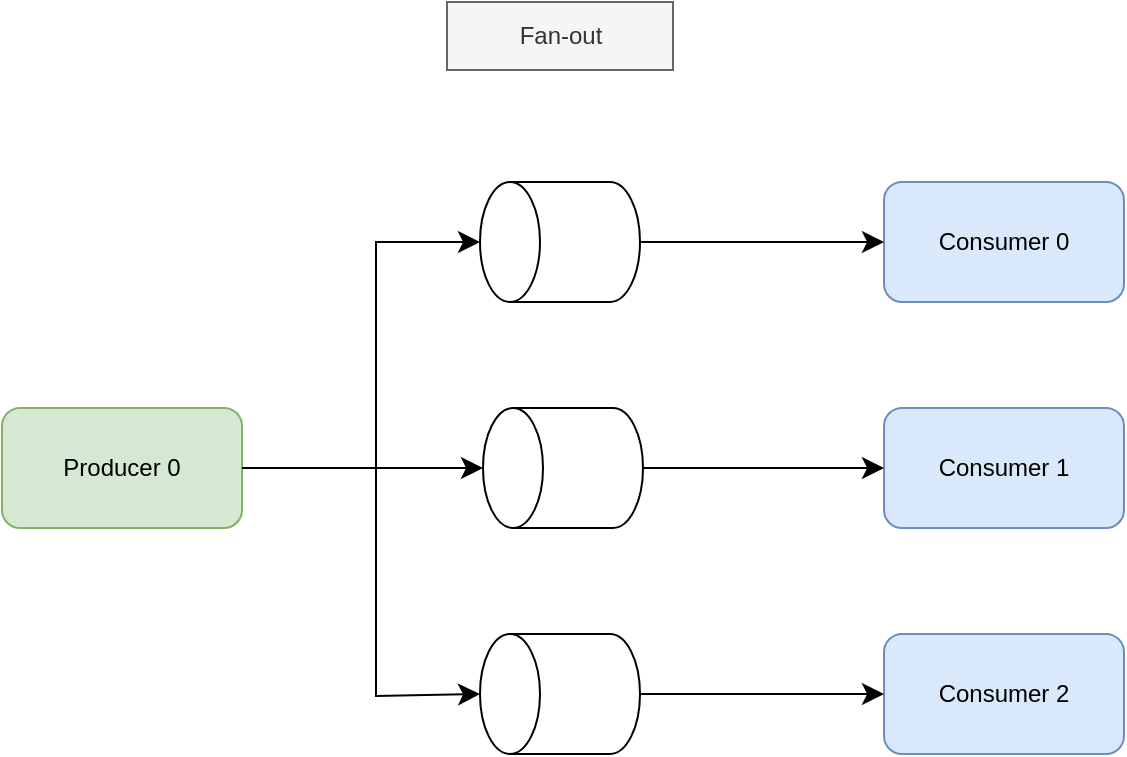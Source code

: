 <mxfile version="24.0.4" type="device">
  <diagram name="Page-1" id="vuTP3f4oRu1xRU0ZTQ_9">
    <mxGraphModel dx="1042" dy="938" grid="1" gridSize="10" guides="1" tooltips="1" connect="1" arrows="1" fold="1" page="0" pageScale="1" pageWidth="827" pageHeight="1169" math="0" shadow="0">
      <root>
        <mxCell id="0" />
        <mxCell id="1" parent="0" />
        <mxCell id="ri-1kQfPMMyonyuRAw9I-1" value="Consumer 0" style="rounded=1;whiteSpace=wrap;html=1;fillColor=#dae8fc;strokeColor=#6c8ebf;" vertex="1" parent="1">
          <mxGeometry x="54" y="23" width="120" height="60" as="geometry" />
        </mxCell>
        <mxCell id="ri-1kQfPMMyonyuRAw9I-2" value="Consumer&amp;nbsp;1" style="rounded=1;whiteSpace=wrap;html=1;fillColor=#dae8fc;strokeColor=#6c8ebf;" vertex="1" parent="1">
          <mxGeometry x="54" y="136" width="120" height="60" as="geometry" />
        </mxCell>
        <mxCell id="ri-1kQfPMMyonyuRAw9I-3" value="Consumer&amp;nbsp;2" style="rounded=1;whiteSpace=wrap;html=1;fillColor=#dae8fc;strokeColor=#6c8ebf;" vertex="1" parent="1">
          <mxGeometry x="54" y="249" width="120" height="60" as="geometry" />
        </mxCell>
        <mxCell id="ri-1kQfPMMyonyuRAw9I-4" value="Producer 0" style="rounded=1;whiteSpace=wrap;html=1;fillColor=#d5e8d4;strokeColor=#82b366;" vertex="1" parent="1">
          <mxGeometry x="-387" y="136" width="120" height="60" as="geometry" />
        </mxCell>
        <mxCell id="ri-1kQfPMMyonyuRAw9I-5" value="Fan-out" style="rounded=0;whiteSpace=wrap;html=1;fillColor=#f5f5f5;fontColor=#333333;strokeColor=#666666;" vertex="1" parent="1">
          <mxGeometry x="-164.5" y="-67" width="113" height="34" as="geometry" />
        </mxCell>
        <mxCell id="ri-1kQfPMMyonyuRAw9I-10" value="" style="shape=cylinder3;whiteSpace=wrap;html=1;boundedLbl=1;backgroundOutline=1;size=15;rotation=-90;" vertex="1" parent="1">
          <mxGeometry x="-138" y="13" width="60" height="80" as="geometry" />
        </mxCell>
        <mxCell id="ri-1kQfPMMyonyuRAw9I-11" value="" style="shape=cylinder3;whiteSpace=wrap;html=1;boundedLbl=1;backgroundOutline=1;size=15;rotation=-90;" vertex="1" parent="1">
          <mxGeometry x="-136.5" y="126" width="60" height="80" as="geometry" />
        </mxCell>
        <mxCell id="ri-1kQfPMMyonyuRAw9I-12" value="" style="shape=cylinder3;whiteSpace=wrap;html=1;boundedLbl=1;backgroundOutline=1;size=15;rotation=-90;" vertex="1" parent="1">
          <mxGeometry x="-138" y="239" width="60" height="80" as="geometry" />
        </mxCell>
        <mxCell id="ri-1kQfPMMyonyuRAw9I-26" value="" style="endArrow=classic;html=1;rounded=0;fontSize=12;startSize=8;endSize=8;curved=1;exitX=1;exitY=0.5;exitDx=0;exitDy=0;entryX=0.5;entryY=0;entryDx=0;entryDy=0;entryPerimeter=0;" edge="1" parent="1" source="ri-1kQfPMMyonyuRAw9I-4" target="ri-1kQfPMMyonyuRAw9I-11">
          <mxGeometry width="50" height="50" relative="1" as="geometry">
            <mxPoint x="-150" y="200" as="sourcePoint" />
            <mxPoint x="-100" y="150" as="targetPoint" />
          </mxGeometry>
        </mxCell>
        <mxCell id="ri-1kQfPMMyonyuRAw9I-27" value="" style="endArrow=classic;html=1;rounded=0;fontSize=12;startSize=8;endSize=8;curved=0;entryX=0.5;entryY=0;entryDx=0;entryDy=0;entryPerimeter=0;" edge="1" parent="1" target="ri-1kQfPMMyonyuRAw9I-10">
          <mxGeometry width="50" height="50" relative="1" as="geometry">
            <mxPoint x="-200" y="170" as="sourcePoint" />
            <mxPoint x="-200" y="40" as="targetPoint" />
            <Array as="points">
              <mxPoint x="-200" y="53" />
            </Array>
          </mxGeometry>
        </mxCell>
        <mxCell id="ri-1kQfPMMyonyuRAw9I-28" value="" style="endArrow=classic;html=1;rounded=0;fontSize=12;startSize=8;endSize=8;curved=0;entryX=0.5;entryY=0;entryDx=0;entryDy=0;entryPerimeter=0;" edge="1" parent="1" target="ri-1kQfPMMyonyuRAw9I-12">
          <mxGeometry width="50" height="50" relative="1" as="geometry">
            <mxPoint x="-200" y="170" as="sourcePoint" />
            <mxPoint x="-138" y="63" as="targetPoint" />
            <Array as="points">
              <mxPoint x="-200" y="280" />
            </Array>
          </mxGeometry>
        </mxCell>
        <mxCell id="ri-1kQfPMMyonyuRAw9I-29" value="" style="endArrow=classic;html=1;rounded=0;fontSize=12;startSize=8;endSize=8;curved=1;exitX=0.5;exitY=1;exitDx=0;exitDy=0;exitPerimeter=0;entryX=0;entryY=0.5;entryDx=0;entryDy=0;" edge="1" parent="1" source="ri-1kQfPMMyonyuRAw9I-10" target="ri-1kQfPMMyonyuRAw9I-1">
          <mxGeometry width="50" height="50" relative="1" as="geometry">
            <mxPoint x="-100" y="170" as="sourcePoint" />
            <mxPoint x="-50" y="120" as="targetPoint" />
          </mxGeometry>
        </mxCell>
        <mxCell id="ri-1kQfPMMyonyuRAw9I-30" value="" style="endArrow=classic;html=1;rounded=0;fontSize=12;startSize=8;endSize=8;curved=1;exitX=0.5;exitY=1;exitDx=0;exitDy=0;exitPerimeter=0;entryX=0;entryY=0.5;entryDx=0;entryDy=0;" edge="1" parent="1" source="ri-1kQfPMMyonyuRAw9I-11" target="ri-1kQfPMMyonyuRAw9I-2">
          <mxGeometry width="50" height="50" relative="1" as="geometry">
            <mxPoint x="-60" y="165.5" as="sourcePoint" />
            <mxPoint y="200" as="targetPoint" />
          </mxGeometry>
        </mxCell>
        <mxCell id="ri-1kQfPMMyonyuRAw9I-31" value="" style="endArrow=classic;html=1;rounded=0;fontSize=12;startSize=8;endSize=8;curved=1;exitX=0.5;exitY=1;exitDx=0;exitDy=0;exitPerimeter=0;entryX=0;entryY=0.5;entryDx=0;entryDy=0;" edge="1" parent="1" source="ri-1kQfPMMyonyuRAw9I-12" target="ri-1kQfPMMyonyuRAw9I-3">
          <mxGeometry width="50" height="50" relative="1" as="geometry">
            <mxPoint x="-56" y="176" as="sourcePoint" />
            <mxPoint x="64" y="176" as="targetPoint" />
          </mxGeometry>
        </mxCell>
      </root>
    </mxGraphModel>
  </diagram>
</mxfile>
